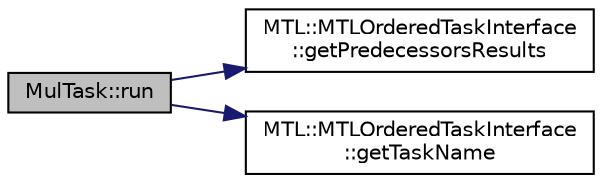 digraph "MulTask::run"
{
 // LATEX_PDF_SIZE
  edge [fontname="Helvetica",fontsize="10",labelfontname="Helvetica",labelfontsize="10"];
  node [fontname="Helvetica",fontsize="10",shape=record];
  rankdir="LR";
  Node1 [label="MulTask::run",height=0.2,width=0.4,color="black", fillcolor="grey75", style="filled", fontcolor="black",tooltip="The function that represent the task."];
  Node1 -> Node2 [color="midnightblue",fontsize="10",style="solid",fontname="Helvetica"];
  Node2 [label="MTL::MTLOrderedTaskInterface\l::getPredecessorsResults",height=0.2,width=0.4,color="black", fillcolor="white", style="filled",URL="$d2/d42/classMTL_1_1MTLOrderedTaskInterface.html#a3a5b3c52d592da31a4acbc99c8f3aff3",tooltip="Get the Predecessors Results object."];
  Node1 -> Node3 [color="midnightblue",fontsize="10",style="solid",fontname="Helvetica"];
  Node3 [label="MTL::MTLOrderedTaskInterface\l::getTaskName",height=0.2,width=0.4,color="black", fillcolor="white", style="filled",URL="$d2/d42/classMTL_1_1MTLOrderedTaskInterface.html#a392a1bc49dcae5df892378f2a0e2f47b",tooltip="Get the Task Name."];
}
